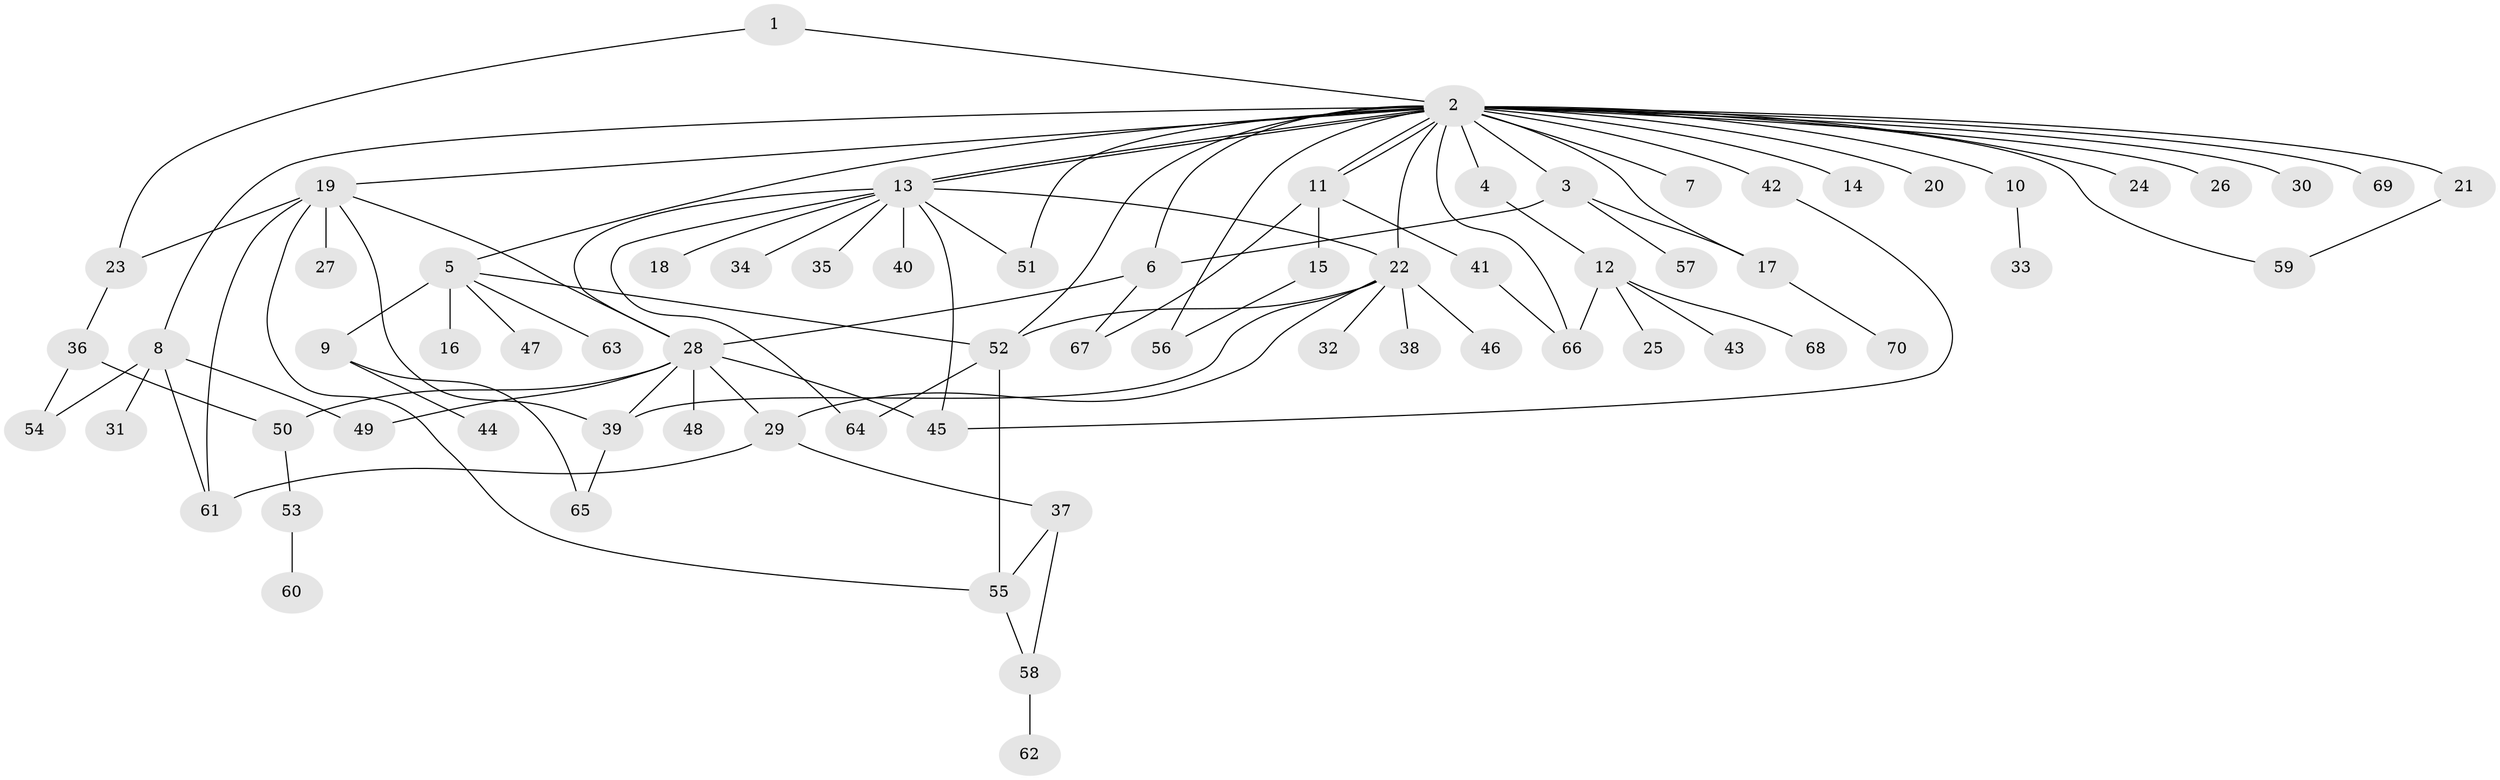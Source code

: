 // Generated by graph-tools (version 1.1) at 2025/35/03/09/25 02:35:36]
// undirected, 70 vertices, 100 edges
graph export_dot {
graph [start="1"]
  node [color=gray90,style=filled];
  1;
  2;
  3;
  4;
  5;
  6;
  7;
  8;
  9;
  10;
  11;
  12;
  13;
  14;
  15;
  16;
  17;
  18;
  19;
  20;
  21;
  22;
  23;
  24;
  25;
  26;
  27;
  28;
  29;
  30;
  31;
  32;
  33;
  34;
  35;
  36;
  37;
  38;
  39;
  40;
  41;
  42;
  43;
  44;
  45;
  46;
  47;
  48;
  49;
  50;
  51;
  52;
  53;
  54;
  55;
  56;
  57;
  58;
  59;
  60;
  61;
  62;
  63;
  64;
  65;
  66;
  67;
  68;
  69;
  70;
  1 -- 2;
  1 -- 23;
  2 -- 3;
  2 -- 4;
  2 -- 5;
  2 -- 6;
  2 -- 7;
  2 -- 8;
  2 -- 10;
  2 -- 11;
  2 -- 11;
  2 -- 13;
  2 -- 13;
  2 -- 14;
  2 -- 17;
  2 -- 19;
  2 -- 20;
  2 -- 21;
  2 -- 22;
  2 -- 24;
  2 -- 26;
  2 -- 30;
  2 -- 42;
  2 -- 51;
  2 -- 52;
  2 -- 56;
  2 -- 59;
  2 -- 66;
  2 -- 69;
  3 -- 6;
  3 -- 17;
  3 -- 57;
  4 -- 12;
  5 -- 9;
  5 -- 16;
  5 -- 47;
  5 -- 52;
  5 -- 63;
  6 -- 28;
  6 -- 67;
  8 -- 31;
  8 -- 49;
  8 -- 54;
  8 -- 61;
  9 -- 44;
  9 -- 65;
  10 -- 33;
  11 -- 15;
  11 -- 41;
  11 -- 67;
  12 -- 25;
  12 -- 43;
  12 -- 66;
  12 -- 68;
  13 -- 18;
  13 -- 22;
  13 -- 28;
  13 -- 34;
  13 -- 35;
  13 -- 40;
  13 -- 45;
  13 -- 51;
  13 -- 64;
  15 -- 56;
  17 -- 70;
  19 -- 23;
  19 -- 27;
  19 -- 28;
  19 -- 39;
  19 -- 55;
  19 -- 61;
  21 -- 59;
  22 -- 29;
  22 -- 32;
  22 -- 38;
  22 -- 39;
  22 -- 46;
  22 -- 52;
  23 -- 36;
  28 -- 29;
  28 -- 39;
  28 -- 45;
  28 -- 48;
  28 -- 49;
  28 -- 50;
  29 -- 37;
  29 -- 61;
  36 -- 50;
  36 -- 54;
  37 -- 55;
  37 -- 58;
  39 -- 65;
  41 -- 66;
  42 -- 45;
  50 -- 53;
  52 -- 55;
  52 -- 64;
  53 -- 60;
  55 -- 58;
  58 -- 62;
}
